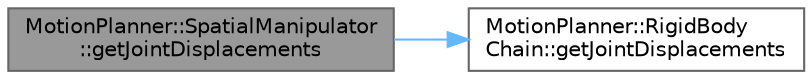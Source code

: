 digraph "MotionPlanner::SpatialManipulator::getJointDisplacements"
{
 // LATEX_PDF_SIZE
  bgcolor="transparent";
  edge [fontname=Helvetica,fontsize=10,labelfontname=Helvetica,labelfontsize=10];
  node [fontname=Helvetica,fontsize=10,shape=box,height=0.2,width=0.4];
  rankdir="LR";
  Node1 [label="MotionPlanner::SpatialManipulator\l::getJointDisplacements",height=0.2,width=0.4,color="gray40", fillcolor="grey60", style="filled", fontcolor="black",tooltip=" "];
  Node1 -> Node2 [color="steelblue1",style="solid"];
  Node2 [label="MotionPlanner::RigidBody\lChain::getJointDisplacements",height=0.2,width=0.4,color="grey40", fillcolor="white", style="filled",URL="$class_motion_planner_1_1_rigid_body_chain.html#acf4ee9dc4e0f1f774ee924b837dd1017",tooltip=" "];
}

